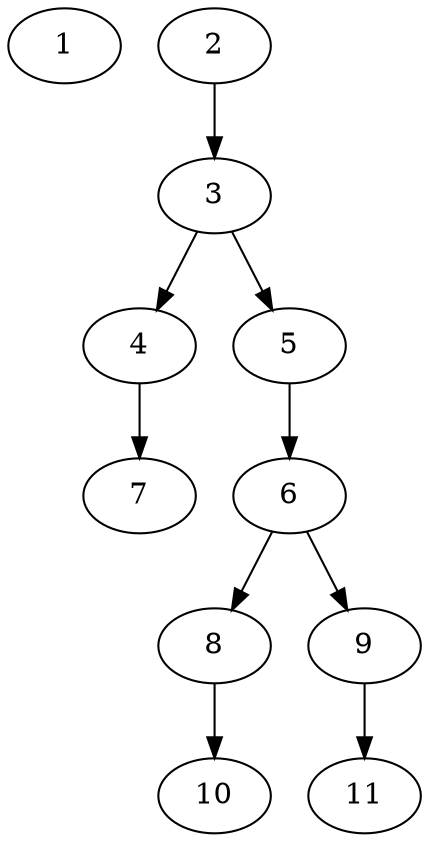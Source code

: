 // DAG (tier=1-easy, mode=data, n=11, ccr=0.347, fat=0.406, density=0.201, regular=0.776, jump=0.011, mindata=1048576, maxdata=8388608)
// DAG automatically generated by daggen at Sun Aug 24 16:33:33 2025
// /home/ermia/Project/Environments/daggen/bin/daggen --dot --ccr 0.347 --fat 0.406 --regular 0.776 --density 0.201 --jump 0.011 --mindata 1048576 --maxdata 8388608 -n 11 
digraph G {
  1 [size="32528358199275476", alpha="0.04", expect_size="16264179099637738"]
  2 [size="618364501208444544", alpha="0.12", expect_size="309182250604222272"]
  2 -> 3 [size ="262784965148672"]
  3 [size="31030208353210176", alpha="0.10", expect_size="15515104176605088"]
  3 -> 4 [size ="81972437188608"]
  3 -> 5 [size ="81972437188608"]
  4 [size="389196081872764928000", alpha="0.06", expect_size="194598040936382464000"]
  4 -> 7 [size ="426450826035200"]
  5 [size="212767619298623488000", alpha="0.13", expect_size="106383809649311744000"]
  5 -> 6 [size ="285119558451200"]
  6 [size="215406113125549735936", alpha="0.15", expect_size="107703056562774867968"]
  6 -> 8 [size ="287471858352128"]
  6 -> 9 [size ="287471858352128"]
  7 [size="15334625626273140", alpha="0.07", expect_size="7667312813136570"]
  8 [size="13037985689323678", alpha="0.16", expect_size="6518992844661839"]
  8 -> 10 [size ="337078772563968"]
  9 [size="1917814521324013", alpha="0.15", expect_size="958907260662006"]
  9 -> 11 [size ="31052747767808"]
  10 [size="284254847543346724864", alpha="0.01", expect_size="142127423771673362432"]
  11 [size="2206182708479090", alpha="0.06", expect_size="1103091354239545"]
}
